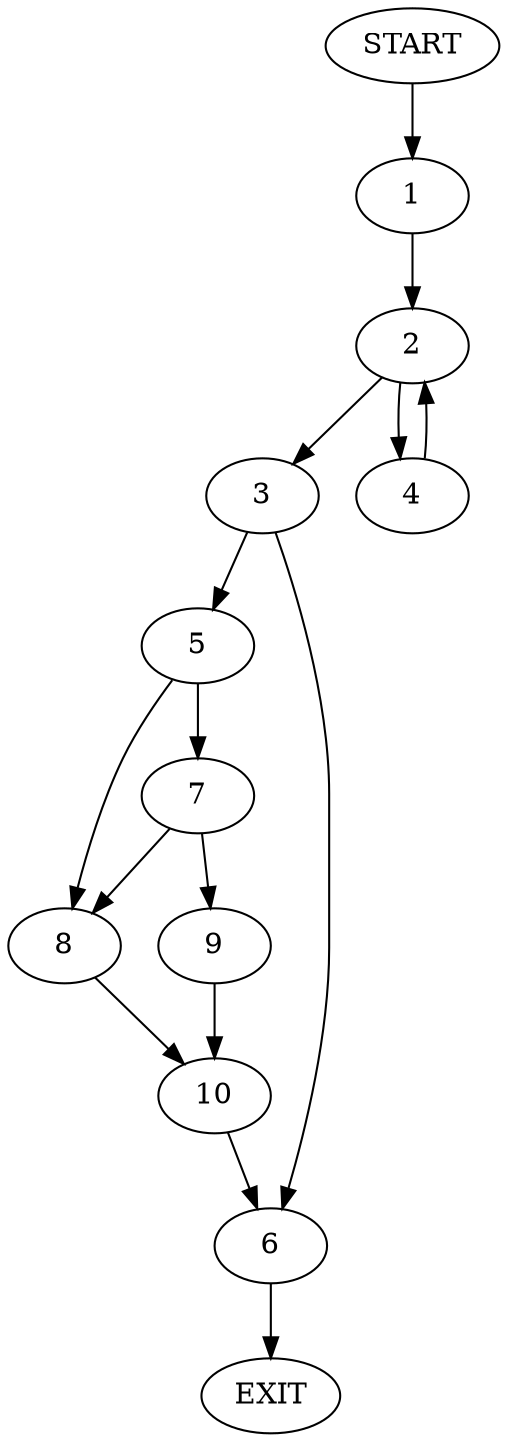 digraph {
0 [label="START"];
1;
2;
3;
4;
5;
6;
7;
8;
9;
10;
11 [label="EXIT"];
0 -> 1;
1 -> 2;
2 -> 3;
2 -> 4;
3 -> 5;
3 -> 6;
4 -> 2;
5 -> 7;
5 -> 8;
6 -> 11;
7 -> 9;
7 -> 8;
8 -> 10;
9 -> 10;
10 -> 6;
}
